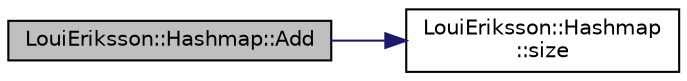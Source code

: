 digraph "LouiEriksson::Hashmap::Add"
{
 // LATEX_PDF_SIZE
  edge [fontname="Helvetica",fontsize="10",labelfontname="Helvetica",labelfontsize="10"];
  node [fontname="Helvetica",fontsize="10",shape=record];
  rankdir="LR";
  Node1 [label="LouiEriksson::Hashmap::Add",height=0.2,width=0.4,color="black", fillcolor="grey75", style="filled", fontcolor="black",tooltip="Inserts a new entry into the hashmap with given key and value, if one does not already exist."];
  Node1 -> Node2 [color="midnightblue",fontsize="10",style="solid",fontname="Helvetica"];
  Node2 [label="LouiEriksson::Hashmap\l::size",height=0.2,width=0.4,color="black", fillcolor="white", style="filled",URL="$class_loui_eriksson_1_1_hashmap.html#a5b2194c11d6c810e346487e5467ea534",tooltip="Returns the number of items stored within the hashmap."];
}

